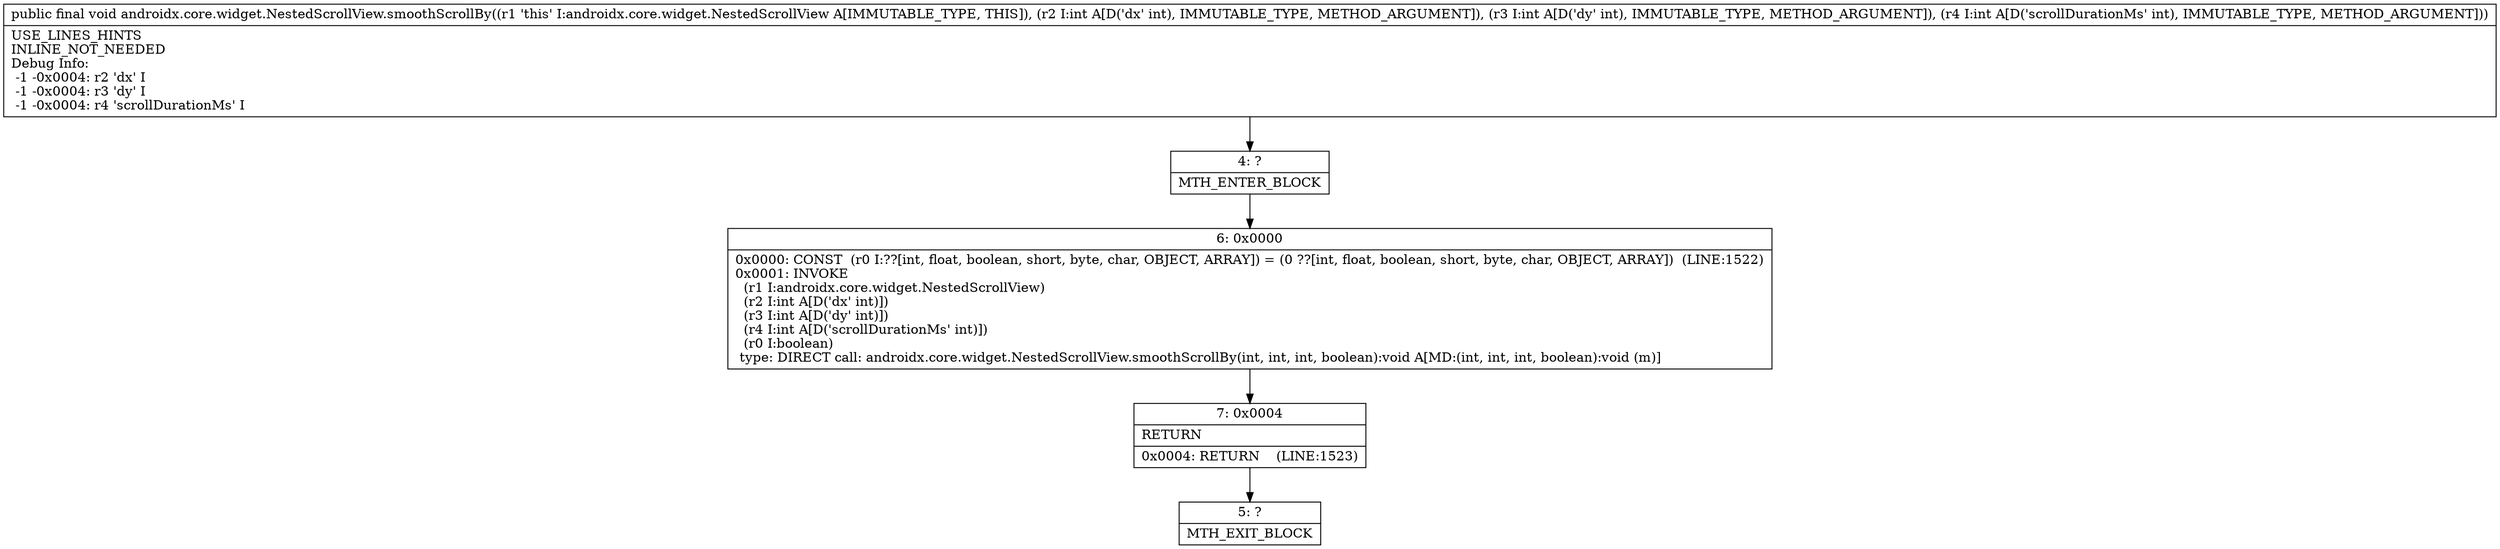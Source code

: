 digraph "CFG forandroidx.core.widget.NestedScrollView.smoothScrollBy(III)V" {
Node_4 [shape=record,label="{4\:\ ?|MTH_ENTER_BLOCK\l}"];
Node_6 [shape=record,label="{6\:\ 0x0000|0x0000: CONST  (r0 I:??[int, float, boolean, short, byte, char, OBJECT, ARRAY]) = (0 ??[int, float, boolean, short, byte, char, OBJECT, ARRAY])  (LINE:1522)\l0x0001: INVOKE  \l  (r1 I:androidx.core.widget.NestedScrollView)\l  (r2 I:int A[D('dx' int)])\l  (r3 I:int A[D('dy' int)])\l  (r4 I:int A[D('scrollDurationMs' int)])\l  (r0 I:boolean)\l type: DIRECT call: androidx.core.widget.NestedScrollView.smoothScrollBy(int, int, int, boolean):void A[MD:(int, int, int, boolean):void (m)]\l}"];
Node_7 [shape=record,label="{7\:\ 0x0004|RETURN\l|0x0004: RETURN    (LINE:1523)\l}"];
Node_5 [shape=record,label="{5\:\ ?|MTH_EXIT_BLOCK\l}"];
MethodNode[shape=record,label="{public final void androidx.core.widget.NestedScrollView.smoothScrollBy((r1 'this' I:androidx.core.widget.NestedScrollView A[IMMUTABLE_TYPE, THIS]), (r2 I:int A[D('dx' int), IMMUTABLE_TYPE, METHOD_ARGUMENT]), (r3 I:int A[D('dy' int), IMMUTABLE_TYPE, METHOD_ARGUMENT]), (r4 I:int A[D('scrollDurationMs' int), IMMUTABLE_TYPE, METHOD_ARGUMENT]))  | USE_LINES_HINTS\lINLINE_NOT_NEEDED\lDebug Info:\l  \-1 \-0x0004: r2 'dx' I\l  \-1 \-0x0004: r3 'dy' I\l  \-1 \-0x0004: r4 'scrollDurationMs' I\l}"];
MethodNode -> Node_4;Node_4 -> Node_6;
Node_6 -> Node_7;
Node_7 -> Node_5;
}

